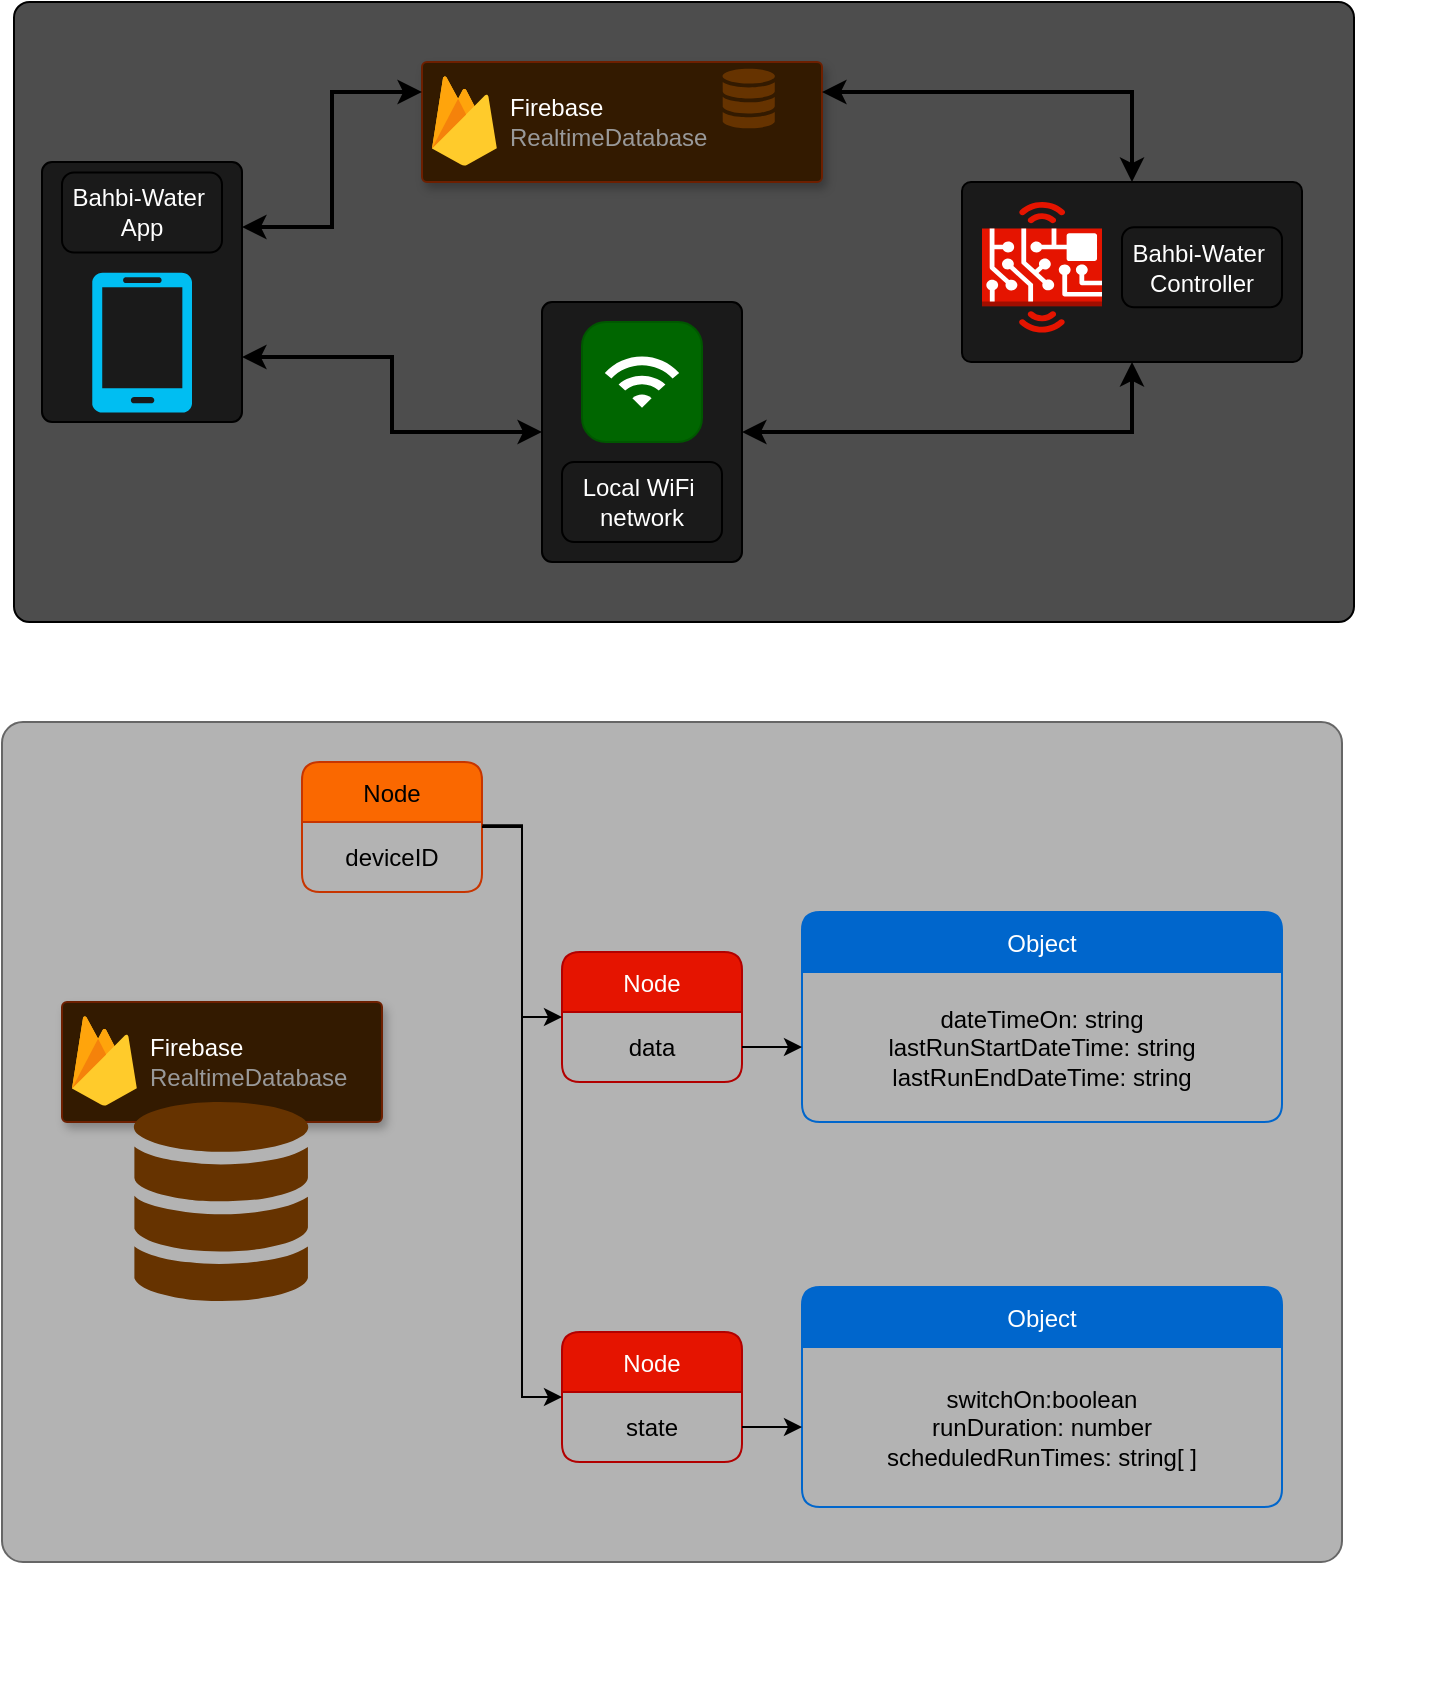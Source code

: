 <mxfile version="24.0.0" type="github">
  <diagram name="Page-1" id="cG1-gu4se3qRnos2kUaF">
    <mxGraphModel dx="1062" dy="651" grid="1" gridSize="10" guides="1" tooltips="1" connect="1" arrows="1" fold="1" page="1" pageScale="1" pageWidth="827" pageHeight="1169" math="0" shadow="0">
      <root>
        <mxCell id="0" />
        <mxCell id="1" parent="0" />
        <mxCell id="hS3rh_SH2PUUUkhLghhC-75" value="" style="group" vertex="1" connectable="0" parent="1">
          <mxGeometry x="70" y="420" width="720" height="485" as="geometry" />
        </mxCell>
        <mxCell id="hS3rh_SH2PUUUkhLghhC-60" value="" style="rounded=1;whiteSpace=wrap;html=1;strokeColor=#666666;fillStyle=solid;fillColor=#B3B3B3;arcSize=2.5;" vertex="1" parent="hS3rh_SH2PUUUkhLghhC-75">
          <mxGeometry width="670" height="420" as="geometry" />
        </mxCell>
        <mxCell id="hS3rh_SH2PUUUkhLghhC-58" value="" style="group" vertex="1" connectable="0" parent="hS3rh_SH2PUUUkhLghhC-75">
          <mxGeometry x="150" y="20" width="570" height="465" as="geometry" />
        </mxCell>
        <mxCell id="hS3rh_SH2PUUUkhLghhC-26" value="Node" style="shape=table;startSize=30;container=1;collapsible=0;childLayout=tableLayout;rounded=1;fillColor=#fa6800;fontColor=#000000;strokeColor=#C73500;arcSize=10;" vertex="1" parent="hS3rh_SH2PUUUkhLghhC-58">
          <mxGeometry width="90" height="65" as="geometry" />
        </mxCell>
        <mxCell id="hS3rh_SH2PUUUkhLghhC-27" value="" style="shape=tableRow;horizontal=0;startSize=0;swimlaneHead=0;swimlaneBody=0;strokeColor=inherit;top=0;left=0;bottom=0;right=0;collapsible=0;dropTarget=0;fillColor=none;points=[[0,0.5],[1,0.5]];portConstraint=eastwest;" vertex="1" parent="hS3rh_SH2PUUUkhLghhC-26">
          <mxGeometry y="30" width="90" height="35" as="geometry" />
        </mxCell>
        <mxCell id="hS3rh_SH2PUUUkhLghhC-28" value="deviceID" style="shape=partialRectangle;html=1;whiteSpace=wrap;connectable=0;strokeColor=inherit;overflow=hidden;fillColor=none;top=0;left=0;bottom=0;right=0;pointerEvents=1;" vertex="1" parent="hS3rh_SH2PUUUkhLghhC-27">
          <mxGeometry width="90" height="35" as="geometry">
            <mxRectangle width="90" height="35" as="alternateBounds" />
          </mxGeometry>
        </mxCell>
        <mxCell id="hS3rh_SH2PUUUkhLghhC-32" value="Node" style="shape=table;startSize=30;container=1;collapsible=0;childLayout=tableLayout;rounded=1;fillColor=#e51400;fontColor=#ffffff;strokeColor=#B20000;gradientColor=none;arcSize=10;" vertex="1" parent="hS3rh_SH2PUUUkhLghhC-58">
          <mxGeometry x="130" y="95" width="90" height="65" as="geometry" />
        </mxCell>
        <mxCell id="hS3rh_SH2PUUUkhLghhC-33" value="" style="shape=tableRow;horizontal=0;startSize=0;swimlaneHead=0;swimlaneBody=0;strokeColor=inherit;top=0;left=0;bottom=0;right=0;collapsible=0;dropTarget=0;fillColor=none;points=[[0,0.5],[1,0.5]];portConstraint=eastwest;" vertex="1" parent="hS3rh_SH2PUUUkhLghhC-32">
          <mxGeometry y="30" width="90" height="35" as="geometry" />
        </mxCell>
        <mxCell id="hS3rh_SH2PUUUkhLghhC-34" value="data" style="shape=partialRectangle;html=1;whiteSpace=wrap;connectable=0;strokeColor=inherit;overflow=hidden;fillColor=none;top=0;left=0;bottom=0;right=0;pointerEvents=1;" vertex="1" parent="hS3rh_SH2PUUUkhLghhC-33">
          <mxGeometry width="90" height="35" as="geometry">
            <mxRectangle width="90" height="35" as="alternateBounds" />
          </mxGeometry>
        </mxCell>
        <mxCell id="hS3rh_SH2PUUUkhLghhC-39" style="edgeStyle=orthogonalEdgeStyle;rounded=0;orthogonalLoop=1;jettySize=auto;html=1;entryX=0;entryY=0.5;entryDx=0;entryDy=0;exitX=1;exitY=0.5;exitDx=0;exitDy=0;" edge="1" parent="hS3rh_SH2PUUUkhLghhC-58" source="hS3rh_SH2PUUUkhLghhC-26" target="hS3rh_SH2PUUUkhLghhC-32">
          <mxGeometry relative="1" as="geometry">
            <mxPoint x="40" y="85" as="sourcePoint" />
          </mxGeometry>
        </mxCell>
        <mxCell id="hS3rh_SH2PUUUkhLghhC-40" value="Node" style="shape=table;startSize=30;container=1;collapsible=0;childLayout=tableLayout;rounded=1;fillColor=#e51400;fontColor=#ffffff;strokeColor=#B20000;gradientColor=none;arcSize=10;" vertex="1" parent="hS3rh_SH2PUUUkhLghhC-58">
          <mxGeometry x="130" y="285" width="90" height="65" as="geometry" />
        </mxCell>
        <mxCell id="hS3rh_SH2PUUUkhLghhC-41" value="" style="shape=tableRow;horizontal=0;startSize=0;swimlaneHead=0;swimlaneBody=0;strokeColor=inherit;top=0;left=0;bottom=0;right=0;collapsible=0;dropTarget=0;fillColor=none;points=[[0,0.5],[1,0.5]];portConstraint=eastwest;" vertex="1" parent="hS3rh_SH2PUUUkhLghhC-40">
          <mxGeometry y="30" width="90" height="35" as="geometry" />
        </mxCell>
        <mxCell id="hS3rh_SH2PUUUkhLghhC-42" value="state" style="shape=partialRectangle;html=1;whiteSpace=wrap;connectable=0;strokeColor=inherit;overflow=hidden;fillColor=none;top=0;left=0;bottom=0;right=0;pointerEvents=1;" vertex="1" parent="hS3rh_SH2PUUUkhLghhC-41">
          <mxGeometry width="90" height="35" as="geometry">
            <mxRectangle width="90" height="35" as="alternateBounds" />
          </mxGeometry>
        </mxCell>
        <mxCell id="hS3rh_SH2PUUUkhLghhC-43" style="edgeStyle=orthogonalEdgeStyle;rounded=0;orthogonalLoop=1;jettySize=auto;html=1;entryX=0;entryY=0.5;entryDx=0;entryDy=0;exitX=1.002;exitY=0.045;exitDx=0;exitDy=0;exitPerimeter=0;" edge="1" parent="hS3rh_SH2PUUUkhLghhC-58" source="hS3rh_SH2PUUUkhLghhC-27" target="hS3rh_SH2PUUUkhLghhC-40">
          <mxGeometry relative="1" as="geometry">
            <mxPoint x="30" y="75" as="sourcePoint" />
          </mxGeometry>
        </mxCell>
        <mxCell id="hS3rh_SH2PUUUkhLghhC-44" value="Object" style="shape=table;startSize=30;container=1;collapsible=0;childLayout=tableLayout;rounded=1;fillColor=#0066CC;fontColor=#ffffff;strokeColor=#0066CC;arcSize=10;" vertex="1" parent="hS3rh_SH2PUUUkhLghhC-58">
          <mxGeometry x="250" y="75" width="240" height="105" as="geometry" />
        </mxCell>
        <mxCell id="hS3rh_SH2PUUUkhLghhC-45" value="" style="shape=tableRow;horizontal=0;startSize=0;swimlaneHead=0;swimlaneBody=0;strokeColor=inherit;top=0;left=0;bottom=0;right=0;collapsible=0;dropTarget=0;fillColor=none;points=[[0,0.5],[1,0.5]];portConstraint=eastwest;" vertex="1" parent="hS3rh_SH2PUUUkhLghhC-44">
          <mxGeometry y="30" width="240" height="75" as="geometry" />
        </mxCell>
        <mxCell id="hS3rh_SH2PUUUkhLghhC-46" value="dateTimeOn: string&lt;div&gt;lastRunStartDateTime: string&lt;/div&gt;&lt;div&gt;lastRunEndDateTime: string&lt;/div&gt;" style="shape=partialRectangle;html=1;whiteSpace=wrap;connectable=0;strokeColor=inherit;overflow=hidden;fillColor=none;top=0;left=0;bottom=0;right=0;pointerEvents=1;" vertex="1" parent="hS3rh_SH2PUUUkhLghhC-45">
          <mxGeometry width="240" height="75" as="geometry">
            <mxRectangle width="240" height="75" as="alternateBounds" />
          </mxGeometry>
        </mxCell>
        <mxCell id="hS3rh_SH2PUUUkhLghhC-51" style="edgeStyle=orthogonalEdgeStyle;rounded=0;orthogonalLoop=1;jettySize=auto;html=1;exitX=1;exitY=0.5;exitDx=0;exitDy=0;entryX=0;entryY=0.5;entryDx=0;entryDy=0;" edge="1" parent="hS3rh_SH2PUUUkhLghhC-58" source="hS3rh_SH2PUUUkhLghhC-33" target="hS3rh_SH2PUUUkhLghhC-45">
          <mxGeometry relative="1" as="geometry" />
        </mxCell>
        <mxCell id="hS3rh_SH2PUUUkhLghhC-47" value="Object" style="shape=table;startSize=30;container=1;collapsible=0;childLayout=tableLayout;rounded=1;fillColor=#0066CC;fontColor=#ffffff;strokeColor=#0066CC;arcSize=10;" vertex="1" parent="hS3rh_SH2PUUUkhLghhC-58">
          <mxGeometry x="250" y="262.5" width="240" height="110" as="geometry" />
        </mxCell>
        <mxCell id="hS3rh_SH2PUUUkhLghhC-48" value="" style="shape=tableRow;horizontal=0;startSize=0;swimlaneHead=0;swimlaneBody=0;strokeColor=inherit;top=0;left=0;bottom=0;right=0;collapsible=0;dropTarget=0;fillColor=none;points=[[0,0.5],[1,0.5]];portConstraint=eastwest;" vertex="1" parent="hS3rh_SH2PUUUkhLghhC-47">
          <mxGeometry y="30" width="240" height="80" as="geometry" />
        </mxCell>
        <mxCell id="hS3rh_SH2PUUUkhLghhC-49" value="switchOn:boolean&lt;div&gt;runDuration: number&lt;/div&gt;&lt;div&gt;scheduledRunTimes: string[ ]&lt;/div&gt;" style="shape=partialRectangle;html=1;whiteSpace=wrap;connectable=0;strokeColor=inherit;overflow=hidden;fillColor=none;top=0;left=0;bottom=0;right=0;pointerEvents=1;" vertex="1" parent="hS3rh_SH2PUUUkhLghhC-48">
          <mxGeometry width="240" height="80" as="geometry">
            <mxRectangle width="240" height="80" as="alternateBounds" />
          </mxGeometry>
        </mxCell>
        <mxCell id="hS3rh_SH2PUUUkhLghhC-52" style="edgeStyle=orthogonalEdgeStyle;rounded=0;orthogonalLoop=1;jettySize=auto;html=1;exitX=1;exitY=0.5;exitDx=0;exitDy=0;entryX=0;entryY=0.5;entryDx=0;entryDy=0;" edge="1" parent="hS3rh_SH2PUUUkhLghhC-58" source="hS3rh_SH2PUUUkhLghhC-41" target="hS3rh_SH2PUUUkhLghhC-48">
          <mxGeometry relative="1" as="geometry" />
        </mxCell>
        <mxCell id="hS3rh_SH2PUUUkhLghhC-74" value="" style="group" vertex="1" connectable="0" parent="hS3rh_SH2PUUUkhLghhC-75">
          <mxGeometry x="30" y="140" width="160" height="150" as="geometry" />
        </mxCell>
        <mxCell id="hS3rh_SH2PUUUkhLghhC-70" value="" style="strokeColor=#6D1F00;shadow=1;strokeWidth=1;rounded=1;absoluteArcSize=1;arcSize=5;fillColor=#331A00;fontColor=#ffffff;" vertex="1" parent="hS3rh_SH2PUUUkhLghhC-74">
          <mxGeometry width="160" height="60" as="geometry" />
        </mxCell>
        <mxCell id="hS3rh_SH2PUUUkhLghhC-71" value="&lt;font color=&quot;#ffffff&quot;&gt;Firebase&lt;/font&gt;&lt;br&gt;RealtimeDatabase" style="sketch=0;dashed=0;connectable=0;html=1;fillColor=#5184F3;strokeColor=none;shape=mxgraph.gcp2.firebase;part=1;labelPosition=right;verticalLabelPosition=middle;align=left;verticalAlign=middle;spacingLeft=5;fontColor=#999999;fontSize=12;" vertex="1" parent="hS3rh_SH2PUUUkhLghhC-70">
          <mxGeometry width="32.4" height="45" relative="1" as="geometry">
            <mxPoint x="5" y="7" as="offset" />
          </mxGeometry>
        </mxCell>
        <mxCell id="hS3rh_SH2PUUUkhLghhC-73" value="" style="sketch=0;html=1;aspect=fixed;strokeColor=none;shadow=0;fillColor=#663300;verticalAlign=top;labelPosition=center;verticalLabelPosition=bottom;shape=mxgraph.gcp2.cloud_monitoring" vertex="1" parent="hS3rh_SH2PUUUkhLghhC-74">
          <mxGeometry x="35" y="50" width="90" height="100" as="geometry" />
        </mxCell>
        <mxCell id="hS3rh_SH2PUUUkhLghhC-93" value="" style="group" vertex="1" connectable="0" parent="1">
          <mxGeometry x="90" y="90" width="680" height="320" as="geometry" />
        </mxCell>
        <mxCell id="hS3rh_SH2PUUUkhLghhC-95" value="" style="group" vertex="1" connectable="0" parent="hS3rh_SH2PUUUkhLghhC-93">
          <mxGeometry x="-14" y="-30" width="670" height="310" as="geometry" />
        </mxCell>
        <mxCell id="hS3rh_SH2PUUUkhLghhC-94" value="" style="rounded=1;whiteSpace=wrap;html=1;fillColor=#4D4D4D;arcSize=2.5;" vertex="1" parent="hS3rh_SH2PUUUkhLghhC-95">
          <mxGeometry width="670" height="310" as="geometry" />
        </mxCell>
        <mxCell id="hS3rh_SH2PUUUkhLghhC-76" value="" style="group" vertex="1" connectable="0" parent="hS3rh_SH2PUUUkhLghhC-95">
          <mxGeometry x="204" y="30" width="200" height="60" as="geometry" />
        </mxCell>
        <mxCell id="hS3rh_SH2PUUUkhLghhC-68" value="" style="strokeColor=#6D1F00;shadow=1;strokeWidth=1;rounded=1;absoluteArcSize=1;arcSize=5;fillColor=#331A00;fontColor=#ffffff;" vertex="1" parent="hS3rh_SH2PUUUkhLghhC-76">
          <mxGeometry width="200" height="60" as="geometry" />
        </mxCell>
        <mxCell id="hS3rh_SH2PUUUkhLghhC-69" value="&lt;font color=&quot;#ffffff&quot;&gt;Firebase&lt;/font&gt;&lt;br&gt;RealtimeDatabase" style="sketch=0;dashed=0;connectable=0;html=1;fillColor=#5184F3;strokeColor=none;shape=mxgraph.gcp2.firebase;part=1;labelPosition=right;verticalLabelPosition=middle;align=left;verticalAlign=middle;spacingLeft=5;fontColor=#999999;fontSize=12;" vertex="1" parent="hS3rh_SH2PUUUkhLghhC-68">
          <mxGeometry width="32.4" height="45" relative="1" as="geometry">
            <mxPoint x="5" y="7" as="offset" />
          </mxGeometry>
        </mxCell>
        <mxCell id="hS3rh_SH2PUUUkhLghhC-17" value="" style="sketch=0;html=1;aspect=fixed;strokeColor=none;shadow=0;fillColor=#663300;verticalAlign=top;labelPosition=center;verticalLabelPosition=bottom;shape=mxgraph.gcp2.cloud_monitoring" vertex="1" parent="hS3rh_SH2PUUUkhLghhC-76">
          <mxGeometry x="150" y="3.333" width="27" height="30.0" as="geometry" />
        </mxCell>
        <mxCell id="hS3rh_SH2PUUUkhLghhC-81" value="" style="group" vertex="1" connectable="0" parent="hS3rh_SH2PUUUkhLghhC-95">
          <mxGeometry x="484" y="100" width="160" height="110" as="geometry" />
        </mxCell>
        <mxCell id="hS3rh_SH2PUUUkhLghhC-86" value="" style="rounded=1;whiteSpace=wrap;html=1;fillColor=#1A1A1A;arcSize=5;" vertex="1" parent="hS3rh_SH2PUUUkhLghhC-81">
          <mxGeometry x="-10" y="-10" width="170" height="90" as="geometry" />
        </mxCell>
        <mxCell id="hS3rh_SH2PUUUkhLghhC-64" value="" style="outlineConnect=0;dashed=0;verticalLabelPosition=bottom;verticalAlign=top;align=center;html=1;shape=mxgraph.aws3.hardware_board;fillColor=#e51400;fontColor=#ffffff;strokeColor=#B20000;" vertex="1" parent="hS3rh_SH2PUUUkhLghhC-81">
          <mxGeometry width="60" height="65.25" as="geometry" />
        </mxCell>
        <mxCell id="hS3rh_SH2PUUUkhLghhC-78" value="&lt;font color=&quot;#ffffff&quot;&gt;Bahbi-Water&amp;nbsp;&lt;/font&gt;&lt;div&gt;&lt;font color=&quot;#ffffff&quot;&gt;Controller&lt;/font&gt;&lt;/div&gt;" style="rounded=1;whiteSpace=wrap;html=1;fillColor=#1A1A1A;" vertex="1" parent="hS3rh_SH2PUUUkhLghhC-81">
          <mxGeometry x="70" y="12.63" width="80" height="40" as="geometry" />
        </mxCell>
        <mxCell id="hS3rh_SH2PUUUkhLghhC-85" value="" style="group" vertex="1" connectable="0" parent="hS3rh_SH2PUUUkhLghhC-95">
          <mxGeometry x="14" y="80" width="100" height="130" as="geometry" />
        </mxCell>
        <mxCell id="hS3rh_SH2PUUUkhLghhC-83" value="" style="rounded=1;whiteSpace=wrap;html=1;fillColor=#1A1A1A;arcSize=5;" vertex="1" parent="hS3rh_SH2PUUUkhLghhC-85">
          <mxGeometry width="100" height="130" as="geometry" />
        </mxCell>
        <mxCell id="hS3rh_SH2PUUUkhLghhC-63" value="" style="verticalLabelPosition=bottom;html=1;verticalAlign=top;align=center;strokeColor=none;fillColor=#00BEF2;shape=mxgraph.azure.mobile;pointerEvents=1;" vertex="1" parent="hS3rh_SH2PUUUkhLghhC-85">
          <mxGeometry x="25" y="55.25" width="50" height="70" as="geometry" />
        </mxCell>
        <mxCell id="hS3rh_SH2PUUUkhLghhC-77" value="&lt;font color=&quot;#ffffff&quot;&gt;Bahbi-Water&amp;nbsp;&lt;/font&gt;&lt;div&gt;&lt;font color=&quot;#ffffff&quot;&gt;App&lt;/font&gt;&lt;/div&gt;" style="rounded=1;whiteSpace=wrap;html=1;fillColor=#1A1A1A;" vertex="1" parent="hS3rh_SH2PUUUkhLghhC-85">
          <mxGeometry x="10" y="5.25" width="80" height="40" as="geometry" />
        </mxCell>
        <mxCell id="hS3rh_SH2PUUUkhLghhC-90" style="edgeStyle=orthogonalEdgeStyle;rounded=0;orthogonalLoop=1;jettySize=auto;html=1;exitX=1;exitY=0.5;exitDx=0;exitDy=0;entryX=0.5;entryY=1;entryDx=0;entryDy=0;startArrow=classic;startFill=1;strokeWidth=2;" edge="1" parent="hS3rh_SH2PUUUkhLghhC-95" source="hS3rh_SH2PUUUkhLghhC-84" target="hS3rh_SH2PUUUkhLghhC-86">
          <mxGeometry relative="1" as="geometry" />
        </mxCell>
        <mxCell id="hS3rh_SH2PUUUkhLghhC-84" value="" style="rounded=1;whiteSpace=wrap;html=1;fillColor=#1A1A1A;arcSize=5;container=0;" vertex="1" parent="hS3rh_SH2PUUUkhLghhC-95">
          <mxGeometry x="264" y="150" width="100" height="130" as="geometry" />
        </mxCell>
        <mxCell id="hS3rh_SH2PUUUkhLghhC-65" value="" style="html=1;strokeWidth=1;shadow=0;dashed=0;shape=mxgraph.ios7.misc.wifi;fillColor=#006600;strokeColor=#005700;buttonText=;strokeColor2=#222222;fontColor=#ffffff;fontSize=8;verticalLabelPosition=bottom;verticalAlign=top;align=center;sketch=0;container=0;" vertex="1" parent="hS3rh_SH2PUUUkhLghhC-95">
          <mxGeometry x="284" y="160" width="60" height="60" as="geometry" />
        </mxCell>
        <mxCell id="hS3rh_SH2PUUUkhLghhC-79" value="&lt;font color=&quot;#ffffff&quot;&gt;Local WiFi&amp;nbsp;&lt;/font&gt;&lt;div&gt;&lt;font color=&quot;#ffffff&quot;&gt;network&lt;/font&gt;&lt;/div&gt;" style="rounded=1;whiteSpace=wrap;html=1;fillColor=#1A1A1A;container=0;" vertex="1" parent="hS3rh_SH2PUUUkhLghhC-95">
          <mxGeometry x="274" y="230" width="80" height="40" as="geometry" />
        </mxCell>
        <mxCell id="hS3rh_SH2PUUUkhLghhC-89" style="edgeStyle=orthogonalEdgeStyle;rounded=0;orthogonalLoop=1;jettySize=auto;html=1;exitX=1;exitY=0.75;exitDx=0;exitDy=0;entryX=0;entryY=0.5;entryDx=0;entryDy=0;startArrow=classic;startFill=1;strokeWidth=2;" edge="1" parent="hS3rh_SH2PUUUkhLghhC-95" source="hS3rh_SH2PUUUkhLghhC-83" target="hS3rh_SH2PUUUkhLghhC-84">
          <mxGeometry relative="1" as="geometry" />
        </mxCell>
        <mxCell id="hS3rh_SH2PUUUkhLghhC-91" style="edgeStyle=orthogonalEdgeStyle;rounded=0;orthogonalLoop=1;jettySize=auto;html=1;exitX=0;exitY=0.25;exitDx=0;exitDy=0;entryX=1;entryY=0.25;entryDx=0;entryDy=0;strokeWidth=2;startArrow=classic;startFill=1;" edge="1" parent="hS3rh_SH2PUUUkhLghhC-95" source="hS3rh_SH2PUUUkhLghhC-68" target="hS3rh_SH2PUUUkhLghhC-83">
          <mxGeometry relative="1" as="geometry" />
        </mxCell>
        <mxCell id="hS3rh_SH2PUUUkhLghhC-92" style="edgeStyle=orthogonalEdgeStyle;rounded=0;orthogonalLoop=1;jettySize=auto;html=1;exitX=1;exitY=0.25;exitDx=0;exitDy=0;entryX=0.5;entryY=0;entryDx=0;entryDy=0;strokeWidth=2;startArrow=classic;startFill=1;" edge="1" parent="hS3rh_SH2PUUUkhLghhC-95" source="hS3rh_SH2PUUUkhLghhC-68" target="hS3rh_SH2PUUUkhLghhC-86">
          <mxGeometry relative="1" as="geometry" />
        </mxCell>
      </root>
    </mxGraphModel>
  </diagram>
</mxfile>
